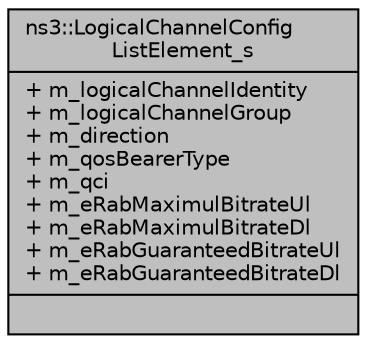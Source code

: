 digraph "ns3::LogicalChannelConfigListElement_s"
{
  edge [fontname="Helvetica",fontsize="10",labelfontname="Helvetica",labelfontsize="10"];
  node [fontname="Helvetica",fontsize="10",shape=record];
  Node1 [label="{ns3::LogicalChannelConfig\lListElement_s\n|+ m_logicalChannelIdentity\l+ m_logicalChannelGroup\l+ m_direction\l+ m_qosBearerType\l+ m_qci\l+ m_eRabMaximulBitrateUl\l+ m_eRabMaximulBitrateDl\l+ m_eRabGuaranteedBitrateUl\l+ m_eRabGuaranteedBitrateDl\l|}",height=0.2,width=0.4,color="black", fillcolor="grey75", style="filled", fontcolor="black"];
}
